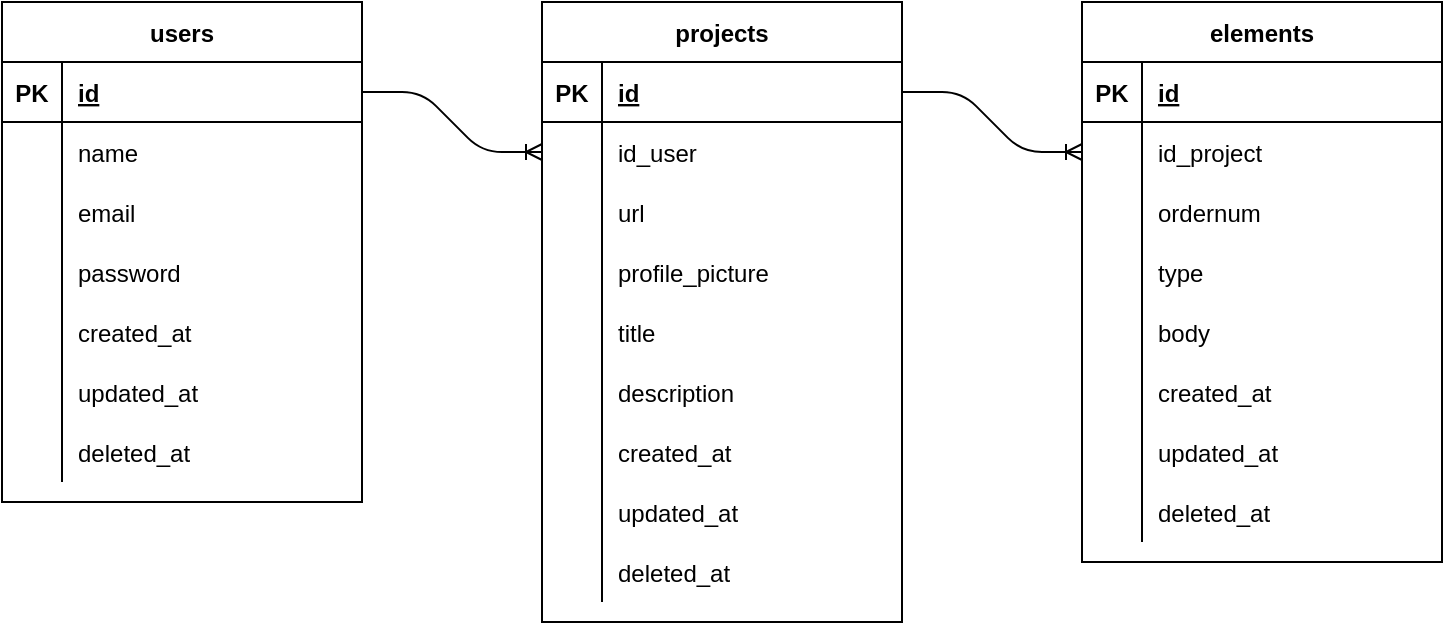 <mxfile version="13.10.4" type="device"><diagram id="4p3D2m-0ZTgkEnrP0mHk" name="Page-1"><mxGraphModel dx="1422" dy="772" grid="1" gridSize="10" guides="1" tooltips="1" connect="1" arrows="1" fold="1" page="1" pageScale="1" pageWidth="850" pageHeight="1100" math="0" shadow="0"><root><mxCell id="0"/><mxCell id="1" parent="0"/><mxCell id="l5WzDwqsThDa4k-TVBde-15" value="users" style="shape=table;startSize=30;container=1;collapsible=1;childLayout=tableLayout;fixedRows=1;rowLines=0;fontStyle=1;align=center;resizeLast=1;" parent="1" vertex="1"><mxGeometry x="80" y="110" width="180" height="250" as="geometry"/></mxCell><mxCell id="l5WzDwqsThDa4k-TVBde-16" value="" style="shape=partialRectangle;collapsible=0;dropTarget=0;pointerEvents=0;fillColor=none;top=0;left=0;bottom=1;right=0;points=[[0,0.5],[1,0.5]];portConstraint=eastwest;" parent="l5WzDwqsThDa4k-TVBde-15" vertex="1"><mxGeometry y="30" width="180" height="30" as="geometry"/></mxCell><mxCell id="l5WzDwqsThDa4k-TVBde-17" value="PK" style="shape=partialRectangle;connectable=0;fillColor=none;top=0;left=0;bottom=0;right=0;fontStyle=1;overflow=hidden;" parent="l5WzDwqsThDa4k-TVBde-16" vertex="1"><mxGeometry width="30" height="30" as="geometry"/></mxCell><mxCell id="l5WzDwqsThDa4k-TVBde-18" value="id" style="shape=partialRectangle;connectable=0;fillColor=none;top=0;left=0;bottom=0;right=0;align=left;spacingLeft=6;fontStyle=5;overflow=hidden;" parent="l5WzDwqsThDa4k-TVBde-16" vertex="1"><mxGeometry x="30" width="150" height="30" as="geometry"/></mxCell><mxCell id="l5WzDwqsThDa4k-TVBde-19" value="" style="shape=partialRectangle;collapsible=0;dropTarget=0;pointerEvents=0;fillColor=none;top=0;left=0;bottom=0;right=0;points=[[0,0.5],[1,0.5]];portConstraint=eastwest;" parent="l5WzDwqsThDa4k-TVBde-15" vertex="1"><mxGeometry y="60" width="180" height="30" as="geometry"/></mxCell><mxCell id="l5WzDwqsThDa4k-TVBde-20" value="" style="shape=partialRectangle;connectable=0;fillColor=none;top=0;left=0;bottom=0;right=0;editable=1;overflow=hidden;" parent="l5WzDwqsThDa4k-TVBde-19" vertex="1"><mxGeometry width="30" height="30" as="geometry"/></mxCell><mxCell id="l5WzDwqsThDa4k-TVBde-21" value="name" style="shape=partialRectangle;connectable=0;fillColor=none;top=0;left=0;bottom=0;right=0;align=left;spacingLeft=6;overflow=hidden;" parent="l5WzDwqsThDa4k-TVBde-19" vertex="1"><mxGeometry x="30" width="150" height="30" as="geometry"/></mxCell><mxCell id="l5WzDwqsThDa4k-TVBde-63" value="" style="shape=partialRectangle;collapsible=0;dropTarget=0;pointerEvents=0;fillColor=none;top=0;left=0;bottom=0;right=0;points=[[0,0.5],[1,0.5]];portConstraint=eastwest;" parent="l5WzDwqsThDa4k-TVBde-15" vertex="1"><mxGeometry y="90" width="180" height="30" as="geometry"/></mxCell><mxCell id="l5WzDwqsThDa4k-TVBde-64" value="" style="shape=partialRectangle;connectable=0;fillColor=none;top=0;left=0;bottom=0;right=0;editable=1;overflow=hidden;" parent="l5WzDwqsThDa4k-TVBde-63" vertex="1"><mxGeometry width="30" height="30" as="geometry"/></mxCell><mxCell id="l5WzDwqsThDa4k-TVBde-65" value="email" style="shape=partialRectangle;connectable=0;fillColor=none;top=0;left=0;bottom=0;right=0;align=left;spacingLeft=6;overflow=hidden;" parent="l5WzDwqsThDa4k-TVBde-63" vertex="1"><mxGeometry x="30" width="150" height="30" as="geometry"/></mxCell><mxCell id="l5WzDwqsThDa4k-TVBde-22" value="" style="shape=partialRectangle;collapsible=0;dropTarget=0;pointerEvents=0;fillColor=none;top=0;left=0;bottom=0;right=0;points=[[0,0.5],[1,0.5]];portConstraint=eastwest;" parent="l5WzDwqsThDa4k-TVBde-15" vertex="1"><mxGeometry y="120" width="180" height="30" as="geometry"/></mxCell><mxCell id="l5WzDwqsThDa4k-TVBde-23" value="" style="shape=partialRectangle;connectable=0;fillColor=none;top=0;left=0;bottom=0;right=0;editable=1;overflow=hidden;" parent="l5WzDwqsThDa4k-TVBde-22" vertex="1"><mxGeometry width="30" height="30" as="geometry"/></mxCell><mxCell id="l5WzDwqsThDa4k-TVBde-24" value="password" style="shape=partialRectangle;connectable=0;fillColor=none;top=0;left=0;bottom=0;right=0;align=left;spacingLeft=6;overflow=hidden;" parent="l5WzDwqsThDa4k-TVBde-22" vertex="1"><mxGeometry x="30" width="150" height="30" as="geometry"/></mxCell><mxCell id="l5WzDwqsThDa4k-TVBde-25" value="" style="shape=partialRectangle;collapsible=0;dropTarget=0;pointerEvents=0;fillColor=none;top=0;left=0;bottom=0;right=0;points=[[0,0.5],[1,0.5]];portConstraint=eastwest;" parent="l5WzDwqsThDa4k-TVBde-15" vertex="1"><mxGeometry y="150" width="180" height="30" as="geometry"/></mxCell><mxCell id="l5WzDwqsThDa4k-TVBde-26" value="" style="shape=partialRectangle;connectable=0;fillColor=none;top=0;left=0;bottom=0;right=0;editable=1;overflow=hidden;" parent="l5WzDwqsThDa4k-TVBde-25" vertex="1"><mxGeometry width="30" height="30" as="geometry"/></mxCell><mxCell id="l5WzDwqsThDa4k-TVBde-27" value="created_at" style="shape=partialRectangle;connectable=0;fillColor=none;top=0;left=0;bottom=0;right=0;align=left;spacingLeft=6;overflow=hidden;" parent="l5WzDwqsThDa4k-TVBde-25" vertex="1"><mxGeometry x="30" width="150" height="30" as="geometry"/></mxCell><mxCell id="l5WzDwqsThDa4k-TVBde-28" value="" style="shape=partialRectangle;collapsible=0;dropTarget=0;pointerEvents=0;fillColor=none;top=0;left=0;bottom=0;right=0;points=[[0,0.5],[1,0.5]];portConstraint=eastwest;" parent="l5WzDwqsThDa4k-TVBde-15" vertex="1"><mxGeometry y="180" width="180" height="30" as="geometry"/></mxCell><mxCell id="l5WzDwqsThDa4k-TVBde-29" value="" style="shape=partialRectangle;connectable=0;fillColor=none;top=0;left=0;bottom=0;right=0;editable=1;overflow=hidden;" parent="l5WzDwqsThDa4k-TVBde-28" vertex="1"><mxGeometry width="30" height="30" as="geometry"/></mxCell><mxCell id="l5WzDwqsThDa4k-TVBde-30" value="updated_at" style="shape=partialRectangle;connectable=0;fillColor=none;top=0;left=0;bottom=0;right=0;align=left;spacingLeft=6;overflow=hidden;" parent="l5WzDwqsThDa4k-TVBde-28" vertex="1"><mxGeometry x="30" width="150" height="30" as="geometry"/></mxCell><mxCell id="l5WzDwqsThDa4k-TVBde-89" value="" style="shape=partialRectangle;collapsible=0;dropTarget=0;pointerEvents=0;fillColor=none;top=0;left=0;bottom=0;right=0;points=[[0,0.5],[1,0.5]];portConstraint=eastwest;" parent="l5WzDwqsThDa4k-TVBde-15" vertex="1"><mxGeometry y="210" width="180" height="30" as="geometry"/></mxCell><mxCell id="l5WzDwqsThDa4k-TVBde-90" value="" style="shape=partialRectangle;connectable=0;fillColor=none;top=0;left=0;bottom=0;right=0;editable=1;overflow=hidden;" parent="l5WzDwqsThDa4k-TVBde-89" vertex="1"><mxGeometry width="30" height="30" as="geometry"/></mxCell><mxCell id="l5WzDwqsThDa4k-TVBde-91" value="deleted_at" style="shape=partialRectangle;connectable=0;fillColor=none;top=0;left=0;bottom=0;right=0;align=left;spacingLeft=6;overflow=hidden;" parent="l5WzDwqsThDa4k-TVBde-89" vertex="1"><mxGeometry x="30" width="150" height="30" as="geometry"/></mxCell><mxCell id="l5WzDwqsThDa4k-TVBde-84" value="" style="edgeStyle=entityRelationEdgeStyle;fontSize=12;html=1;endArrow=ERoneToMany;exitX=1;exitY=0.5;exitDx=0;exitDy=0;entryX=0;entryY=0.5;entryDx=0;entryDy=0;" parent="1" source="l5WzDwqsThDa4k-TVBde-16" target="l5WzDwqsThDa4k-TVBde-35" edge="1"><mxGeometry width="100" height="100" relative="1" as="geometry"><mxPoint x="300" y="270" as="sourcePoint"/><mxPoint x="400" y="170" as="targetPoint"/></mxGeometry></mxCell><mxCell id="l5WzDwqsThDa4k-TVBde-85" value="" style="edgeStyle=entityRelationEdgeStyle;fontSize=12;html=1;endArrow=ERoneToMany;exitX=1;exitY=0.5;exitDx=0;exitDy=0;entryX=0;entryY=0.5;entryDx=0;entryDy=0;" parent="1" source="l5WzDwqsThDa4k-TVBde-32" target="l5WzDwqsThDa4k-TVBde-134" edge="1"><mxGeometry width="100" height="100" relative="1" as="geometry"><mxPoint x="270" y="165" as="sourcePoint"/><mxPoint x="610" y="195" as="targetPoint"/></mxGeometry></mxCell><mxCell id="l5WzDwqsThDa4k-TVBde-31" value="projects" style="shape=table;startSize=30;container=1;collapsible=1;childLayout=tableLayout;fixedRows=1;rowLines=0;fontStyle=1;align=center;resizeLast=1;" parent="1" vertex="1"><mxGeometry x="350" y="110" width="180" height="310" as="geometry"/></mxCell><mxCell id="l5WzDwqsThDa4k-TVBde-32" value="" style="shape=partialRectangle;collapsible=0;dropTarget=0;pointerEvents=0;fillColor=none;top=0;left=0;bottom=1;right=0;points=[[0,0.5],[1,0.5]];portConstraint=eastwest;" parent="l5WzDwqsThDa4k-TVBde-31" vertex="1"><mxGeometry y="30" width="180" height="30" as="geometry"/></mxCell><mxCell id="l5WzDwqsThDa4k-TVBde-33" value="PK" style="shape=partialRectangle;connectable=0;fillColor=none;top=0;left=0;bottom=0;right=0;fontStyle=1;overflow=hidden;" parent="l5WzDwqsThDa4k-TVBde-32" vertex="1"><mxGeometry width="30" height="30" as="geometry"/></mxCell><mxCell id="l5WzDwqsThDa4k-TVBde-34" value="id" style="shape=partialRectangle;connectable=0;fillColor=none;top=0;left=0;bottom=0;right=0;align=left;spacingLeft=6;fontStyle=5;overflow=hidden;" parent="l5WzDwqsThDa4k-TVBde-32" vertex="1"><mxGeometry x="30" width="150" height="30" as="geometry"/></mxCell><mxCell id="l5WzDwqsThDa4k-TVBde-35" value="" style="shape=partialRectangle;collapsible=0;dropTarget=0;pointerEvents=0;fillColor=none;top=0;left=0;bottom=0;right=0;points=[[0,0.5],[1,0.5]];portConstraint=eastwest;" parent="l5WzDwqsThDa4k-TVBde-31" vertex="1"><mxGeometry y="60" width="180" height="30" as="geometry"/></mxCell><mxCell id="l5WzDwqsThDa4k-TVBde-36" value="" style="shape=partialRectangle;connectable=0;fillColor=none;top=0;left=0;bottom=0;right=0;editable=1;overflow=hidden;" parent="l5WzDwqsThDa4k-TVBde-35" vertex="1"><mxGeometry width="30" height="30" as="geometry"/></mxCell><mxCell id="l5WzDwqsThDa4k-TVBde-37" value="id_user" style="shape=partialRectangle;connectable=0;fillColor=none;top=0;left=0;bottom=0;right=0;align=left;spacingLeft=6;overflow=hidden;" parent="l5WzDwqsThDa4k-TVBde-35" vertex="1"><mxGeometry x="30" width="150" height="30" as="geometry"/></mxCell><mxCell id="l5WzDwqsThDa4k-TVBde-38" value="" style="shape=partialRectangle;collapsible=0;dropTarget=0;pointerEvents=0;fillColor=none;top=0;left=0;bottom=0;right=0;points=[[0,0.5],[1,0.5]];portConstraint=eastwest;" parent="l5WzDwqsThDa4k-TVBde-31" vertex="1"><mxGeometry y="90" width="180" height="30" as="geometry"/></mxCell><mxCell id="l5WzDwqsThDa4k-TVBde-39" value="" style="shape=partialRectangle;connectable=0;fillColor=none;top=0;left=0;bottom=0;right=0;editable=1;overflow=hidden;" parent="l5WzDwqsThDa4k-TVBde-38" vertex="1"><mxGeometry width="30" height="30" as="geometry"/></mxCell><mxCell id="l5WzDwqsThDa4k-TVBde-40" value="url" style="shape=partialRectangle;connectable=0;fillColor=none;top=0;left=0;bottom=0;right=0;align=left;spacingLeft=6;overflow=hidden;" parent="l5WzDwqsThDa4k-TVBde-38" vertex="1"><mxGeometry x="30" width="150" height="30" as="geometry"/></mxCell><mxCell id="l5WzDwqsThDa4k-TVBde-66" value="" style="shape=partialRectangle;collapsible=0;dropTarget=0;pointerEvents=0;fillColor=none;top=0;left=0;bottom=0;right=0;points=[[0,0.5],[1,0.5]];portConstraint=eastwest;" parent="l5WzDwqsThDa4k-TVBde-31" vertex="1"><mxGeometry y="120" width="180" height="30" as="geometry"/></mxCell><mxCell id="l5WzDwqsThDa4k-TVBde-67" value="" style="shape=partialRectangle;connectable=0;fillColor=none;top=0;left=0;bottom=0;right=0;editable=1;overflow=hidden;" parent="l5WzDwqsThDa4k-TVBde-66" vertex="1"><mxGeometry width="30" height="30" as="geometry"/></mxCell><mxCell id="l5WzDwqsThDa4k-TVBde-68" value="profile_picture" style="shape=partialRectangle;connectable=0;fillColor=none;top=0;left=0;bottom=0;right=0;align=left;spacingLeft=6;overflow=hidden;" parent="l5WzDwqsThDa4k-TVBde-66" vertex="1"><mxGeometry x="30" width="150" height="30" as="geometry"/></mxCell><mxCell id="l5WzDwqsThDa4k-TVBde-70" value="" style="shape=partialRectangle;collapsible=0;dropTarget=0;pointerEvents=0;fillColor=none;top=0;left=0;bottom=0;right=0;points=[[0,0.5],[1,0.5]];portConstraint=eastwest;" parent="l5WzDwqsThDa4k-TVBde-31" vertex="1"><mxGeometry y="150" width="180" height="30" as="geometry"/></mxCell><mxCell id="l5WzDwqsThDa4k-TVBde-71" value="" style="shape=partialRectangle;connectable=0;fillColor=none;top=0;left=0;bottom=0;right=0;editable=1;overflow=hidden;" parent="l5WzDwqsThDa4k-TVBde-70" vertex="1"><mxGeometry width="30" height="30" as="geometry"/></mxCell><mxCell id="l5WzDwqsThDa4k-TVBde-72" value="title" style="shape=partialRectangle;connectable=0;fillColor=none;top=0;left=0;bottom=0;right=0;align=left;spacingLeft=6;overflow=hidden;" parent="l5WzDwqsThDa4k-TVBde-70" vertex="1"><mxGeometry x="30" width="150" height="30" as="geometry"/></mxCell><mxCell id="l5WzDwqsThDa4k-TVBde-73" value="" style="shape=partialRectangle;collapsible=0;dropTarget=0;pointerEvents=0;fillColor=none;top=0;left=0;bottom=0;right=0;points=[[0,0.5],[1,0.5]];portConstraint=eastwest;" parent="l5WzDwqsThDa4k-TVBde-31" vertex="1"><mxGeometry y="180" width="180" height="30" as="geometry"/></mxCell><mxCell id="l5WzDwqsThDa4k-TVBde-74" value="" style="shape=partialRectangle;connectable=0;fillColor=none;top=0;left=0;bottom=0;right=0;editable=1;overflow=hidden;" parent="l5WzDwqsThDa4k-TVBde-73" vertex="1"><mxGeometry width="30" height="30" as="geometry"/></mxCell><mxCell id="l5WzDwqsThDa4k-TVBde-75" value="description" style="shape=partialRectangle;connectable=0;fillColor=none;top=0;left=0;bottom=0;right=0;align=left;spacingLeft=6;overflow=hidden;" parent="l5WzDwqsThDa4k-TVBde-73" vertex="1"><mxGeometry x="30" width="150" height="30" as="geometry"/></mxCell><mxCell id="l5WzDwqsThDa4k-TVBde-41" value="" style="shape=partialRectangle;collapsible=0;dropTarget=0;pointerEvents=0;fillColor=none;top=0;left=0;bottom=0;right=0;points=[[0,0.5],[1,0.5]];portConstraint=eastwest;" parent="l5WzDwqsThDa4k-TVBde-31" vertex="1"><mxGeometry y="210" width="180" height="30" as="geometry"/></mxCell><mxCell id="l5WzDwqsThDa4k-TVBde-42" value="" style="shape=partialRectangle;connectable=0;fillColor=none;top=0;left=0;bottom=0;right=0;editable=1;overflow=hidden;" parent="l5WzDwqsThDa4k-TVBde-41" vertex="1"><mxGeometry width="30" height="30" as="geometry"/></mxCell><mxCell id="l5WzDwqsThDa4k-TVBde-43" value="created_at" style="shape=partialRectangle;connectable=0;fillColor=none;top=0;left=0;bottom=0;right=0;align=left;spacingLeft=6;overflow=hidden;" parent="l5WzDwqsThDa4k-TVBde-41" vertex="1"><mxGeometry x="30" width="150" height="30" as="geometry"/></mxCell><mxCell id="l5WzDwqsThDa4k-TVBde-44" value="" style="shape=partialRectangle;collapsible=0;dropTarget=0;pointerEvents=0;fillColor=none;top=0;left=0;bottom=0;right=0;points=[[0,0.5],[1,0.5]];portConstraint=eastwest;" parent="l5WzDwqsThDa4k-TVBde-31" vertex="1"><mxGeometry y="240" width="180" height="30" as="geometry"/></mxCell><mxCell id="l5WzDwqsThDa4k-TVBde-45" value="" style="shape=partialRectangle;connectable=0;fillColor=none;top=0;left=0;bottom=0;right=0;editable=1;overflow=hidden;" parent="l5WzDwqsThDa4k-TVBde-44" vertex="1"><mxGeometry width="30" height="30" as="geometry"/></mxCell><mxCell id="l5WzDwqsThDa4k-TVBde-46" value="updated_at" style="shape=partialRectangle;connectable=0;fillColor=none;top=0;left=0;bottom=0;right=0;align=left;spacingLeft=6;overflow=hidden;" parent="l5WzDwqsThDa4k-TVBde-44" vertex="1"><mxGeometry x="30" width="150" height="30" as="geometry"/></mxCell><mxCell id="l5WzDwqsThDa4k-TVBde-92" value="" style="shape=partialRectangle;collapsible=0;dropTarget=0;pointerEvents=0;fillColor=none;top=0;left=0;bottom=0;right=0;points=[[0,0.5],[1,0.5]];portConstraint=eastwest;" parent="l5WzDwqsThDa4k-TVBde-31" vertex="1"><mxGeometry y="270" width="180" height="30" as="geometry"/></mxCell><mxCell id="l5WzDwqsThDa4k-TVBde-93" value="" style="shape=partialRectangle;connectable=0;fillColor=none;top=0;left=0;bottom=0;right=0;editable=1;overflow=hidden;" parent="l5WzDwqsThDa4k-TVBde-92" vertex="1"><mxGeometry width="30" height="30" as="geometry"/></mxCell><mxCell id="l5WzDwqsThDa4k-TVBde-94" value="deleted_at" style="shape=partialRectangle;connectable=0;fillColor=none;top=0;left=0;bottom=0;right=0;align=left;spacingLeft=6;overflow=hidden;" parent="l5WzDwqsThDa4k-TVBde-92" vertex="1"><mxGeometry x="30" width="150" height="30" as="geometry"/></mxCell><mxCell id="l5WzDwqsThDa4k-TVBde-130" value="elements" style="shape=table;startSize=30;container=1;collapsible=1;childLayout=tableLayout;fixedRows=1;rowLines=0;fontStyle=1;align=center;resizeLast=1;" parent="1" vertex="1"><mxGeometry x="620" y="110" width="180" height="280" as="geometry"/></mxCell><mxCell id="l5WzDwqsThDa4k-TVBde-131" value="" style="shape=partialRectangle;collapsible=0;dropTarget=0;pointerEvents=0;fillColor=none;top=0;left=0;bottom=1;right=0;points=[[0,0.5],[1,0.5]];portConstraint=eastwest;" parent="l5WzDwqsThDa4k-TVBde-130" vertex="1"><mxGeometry y="30" width="180" height="30" as="geometry"/></mxCell><mxCell id="l5WzDwqsThDa4k-TVBde-132" value="PK" style="shape=partialRectangle;connectable=0;fillColor=none;top=0;left=0;bottom=0;right=0;fontStyle=1;overflow=hidden;" parent="l5WzDwqsThDa4k-TVBde-131" vertex="1"><mxGeometry width="30" height="30" as="geometry"/></mxCell><mxCell id="l5WzDwqsThDa4k-TVBde-133" value="id" style="shape=partialRectangle;connectable=0;fillColor=none;top=0;left=0;bottom=0;right=0;align=left;spacingLeft=6;fontStyle=5;overflow=hidden;" parent="l5WzDwqsThDa4k-TVBde-131" vertex="1"><mxGeometry x="30" width="150" height="30" as="geometry"/></mxCell><mxCell id="l5WzDwqsThDa4k-TVBde-134" value="" style="shape=partialRectangle;collapsible=0;dropTarget=0;pointerEvents=0;fillColor=none;top=0;left=0;bottom=0;right=0;points=[[0,0.5],[1,0.5]];portConstraint=eastwest;" parent="l5WzDwqsThDa4k-TVBde-130" vertex="1"><mxGeometry y="60" width="180" height="30" as="geometry"/></mxCell><mxCell id="l5WzDwqsThDa4k-TVBde-135" value="" style="shape=partialRectangle;connectable=0;fillColor=none;top=0;left=0;bottom=0;right=0;editable=1;overflow=hidden;" parent="l5WzDwqsThDa4k-TVBde-134" vertex="1"><mxGeometry width="30" height="30" as="geometry"/></mxCell><mxCell id="l5WzDwqsThDa4k-TVBde-136" value="id_project" style="shape=partialRectangle;connectable=0;fillColor=none;top=0;left=0;bottom=0;right=0;align=left;spacingLeft=6;overflow=hidden;" parent="l5WzDwqsThDa4k-TVBde-134" vertex="1"><mxGeometry x="30" width="150" height="30" as="geometry"/></mxCell><mxCell id="l5WzDwqsThDa4k-TVBde-153" value="" style="shape=partialRectangle;collapsible=0;dropTarget=0;pointerEvents=0;fillColor=none;top=0;left=0;bottom=0;right=0;points=[[0,0.5],[1,0.5]];portConstraint=eastwest;" parent="l5WzDwqsThDa4k-TVBde-130" vertex="1"><mxGeometry y="90" width="180" height="30" as="geometry"/></mxCell><mxCell id="l5WzDwqsThDa4k-TVBde-154" value="" style="shape=partialRectangle;connectable=0;fillColor=none;top=0;left=0;bottom=0;right=0;editable=1;overflow=hidden;" parent="l5WzDwqsThDa4k-TVBde-153" vertex="1"><mxGeometry width="30" height="30" as="geometry"/></mxCell><mxCell id="l5WzDwqsThDa4k-TVBde-155" value="ordernum" style="shape=partialRectangle;connectable=0;fillColor=none;top=0;left=0;bottom=0;right=0;align=left;spacingLeft=6;overflow=hidden;" parent="l5WzDwqsThDa4k-TVBde-153" vertex="1"><mxGeometry x="30" width="150" height="30" as="geometry"/></mxCell><mxCell id="l5WzDwqsThDa4k-TVBde-137" value="" style="shape=partialRectangle;collapsible=0;dropTarget=0;pointerEvents=0;fillColor=none;top=0;left=0;bottom=0;right=0;points=[[0,0.5],[1,0.5]];portConstraint=eastwest;" parent="l5WzDwqsThDa4k-TVBde-130" vertex="1"><mxGeometry y="120" width="180" height="30" as="geometry"/></mxCell><mxCell id="l5WzDwqsThDa4k-TVBde-138" value="" style="shape=partialRectangle;connectable=0;fillColor=none;top=0;left=0;bottom=0;right=0;editable=1;overflow=hidden;" parent="l5WzDwqsThDa4k-TVBde-137" vertex="1"><mxGeometry width="30" height="30" as="geometry"/></mxCell><mxCell id="l5WzDwqsThDa4k-TVBde-139" value="type" style="shape=partialRectangle;connectable=0;fillColor=none;top=0;left=0;bottom=0;right=0;align=left;spacingLeft=6;overflow=hidden;" parent="l5WzDwqsThDa4k-TVBde-137" vertex="1"><mxGeometry x="30" width="150" height="30" as="geometry"/></mxCell><mxCell id="l5WzDwqsThDa4k-TVBde-140" value="" style="shape=partialRectangle;collapsible=0;dropTarget=0;pointerEvents=0;fillColor=none;top=0;left=0;bottom=0;right=0;points=[[0,0.5],[1,0.5]];portConstraint=eastwest;" parent="l5WzDwqsThDa4k-TVBde-130" vertex="1"><mxGeometry y="150" width="180" height="30" as="geometry"/></mxCell><mxCell id="l5WzDwqsThDa4k-TVBde-141" value="" style="shape=partialRectangle;connectable=0;fillColor=none;top=0;left=0;bottom=0;right=0;editable=1;overflow=hidden;" parent="l5WzDwqsThDa4k-TVBde-140" vertex="1"><mxGeometry width="30" height="30" as="geometry"/></mxCell><mxCell id="l5WzDwqsThDa4k-TVBde-142" value="body" style="shape=partialRectangle;connectable=0;fillColor=none;top=0;left=0;bottom=0;right=0;align=left;spacingLeft=6;overflow=hidden;" parent="l5WzDwqsThDa4k-TVBde-140" vertex="1"><mxGeometry x="30" width="150" height="30" as="geometry"/></mxCell><mxCell id="l5WzDwqsThDa4k-TVBde-144" value="" style="shape=partialRectangle;collapsible=0;dropTarget=0;pointerEvents=0;fillColor=none;top=0;left=0;bottom=0;right=0;points=[[0,0.5],[1,0.5]];portConstraint=eastwest;" parent="l5WzDwqsThDa4k-TVBde-130" vertex="1"><mxGeometry y="180" width="180" height="30" as="geometry"/></mxCell><mxCell id="l5WzDwqsThDa4k-TVBde-145" value="" style="shape=partialRectangle;connectable=0;fillColor=none;top=0;left=0;bottom=0;right=0;editable=1;overflow=hidden;" parent="l5WzDwqsThDa4k-TVBde-144" vertex="1"><mxGeometry width="30" height="30" as="geometry"/></mxCell><mxCell id="l5WzDwqsThDa4k-TVBde-146" value="created_at" style="shape=partialRectangle;connectable=0;fillColor=none;top=0;left=0;bottom=0;right=0;align=left;spacingLeft=6;overflow=hidden;" parent="l5WzDwqsThDa4k-TVBde-144" vertex="1"><mxGeometry x="30" width="150" height="30" as="geometry"/></mxCell><mxCell id="l5WzDwqsThDa4k-TVBde-147" value="" style="shape=partialRectangle;collapsible=0;dropTarget=0;pointerEvents=0;fillColor=none;top=0;left=0;bottom=0;right=0;points=[[0,0.5],[1,0.5]];portConstraint=eastwest;" parent="l5WzDwqsThDa4k-TVBde-130" vertex="1"><mxGeometry y="210" width="180" height="30" as="geometry"/></mxCell><mxCell id="l5WzDwqsThDa4k-TVBde-148" value="" style="shape=partialRectangle;connectable=0;fillColor=none;top=0;left=0;bottom=0;right=0;editable=1;overflow=hidden;" parent="l5WzDwqsThDa4k-TVBde-147" vertex="1"><mxGeometry width="30" height="30" as="geometry"/></mxCell><mxCell id="l5WzDwqsThDa4k-TVBde-149" value="updated_at" style="shape=partialRectangle;connectable=0;fillColor=none;top=0;left=0;bottom=0;right=0;align=left;spacingLeft=6;overflow=hidden;" parent="l5WzDwqsThDa4k-TVBde-147" vertex="1"><mxGeometry x="30" width="150" height="30" as="geometry"/></mxCell><mxCell id="l5WzDwqsThDa4k-TVBde-150" value="" style="shape=partialRectangle;collapsible=0;dropTarget=0;pointerEvents=0;fillColor=none;top=0;left=0;bottom=0;right=0;points=[[0,0.5],[1,0.5]];portConstraint=eastwest;" parent="l5WzDwqsThDa4k-TVBde-130" vertex="1"><mxGeometry y="240" width="180" height="30" as="geometry"/></mxCell><mxCell id="l5WzDwqsThDa4k-TVBde-151" value="" style="shape=partialRectangle;connectable=0;fillColor=none;top=0;left=0;bottom=0;right=0;editable=1;overflow=hidden;" parent="l5WzDwqsThDa4k-TVBde-150" vertex="1"><mxGeometry width="30" height="30" as="geometry"/></mxCell><mxCell id="l5WzDwqsThDa4k-TVBde-152" value="deleted_at" style="shape=partialRectangle;connectable=0;fillColor=none;top=0;left=0;bottom=0;right=0;align=left;spacingLeft=6;overflow=hidden;" parent="l5WzDwqsThDa4k-TVBde-150" vertex="1"><mxGeometry x="30" width="150" height="30" as="geometry"/></mxCell></root></mxGraphModel></diagram></mxfile>